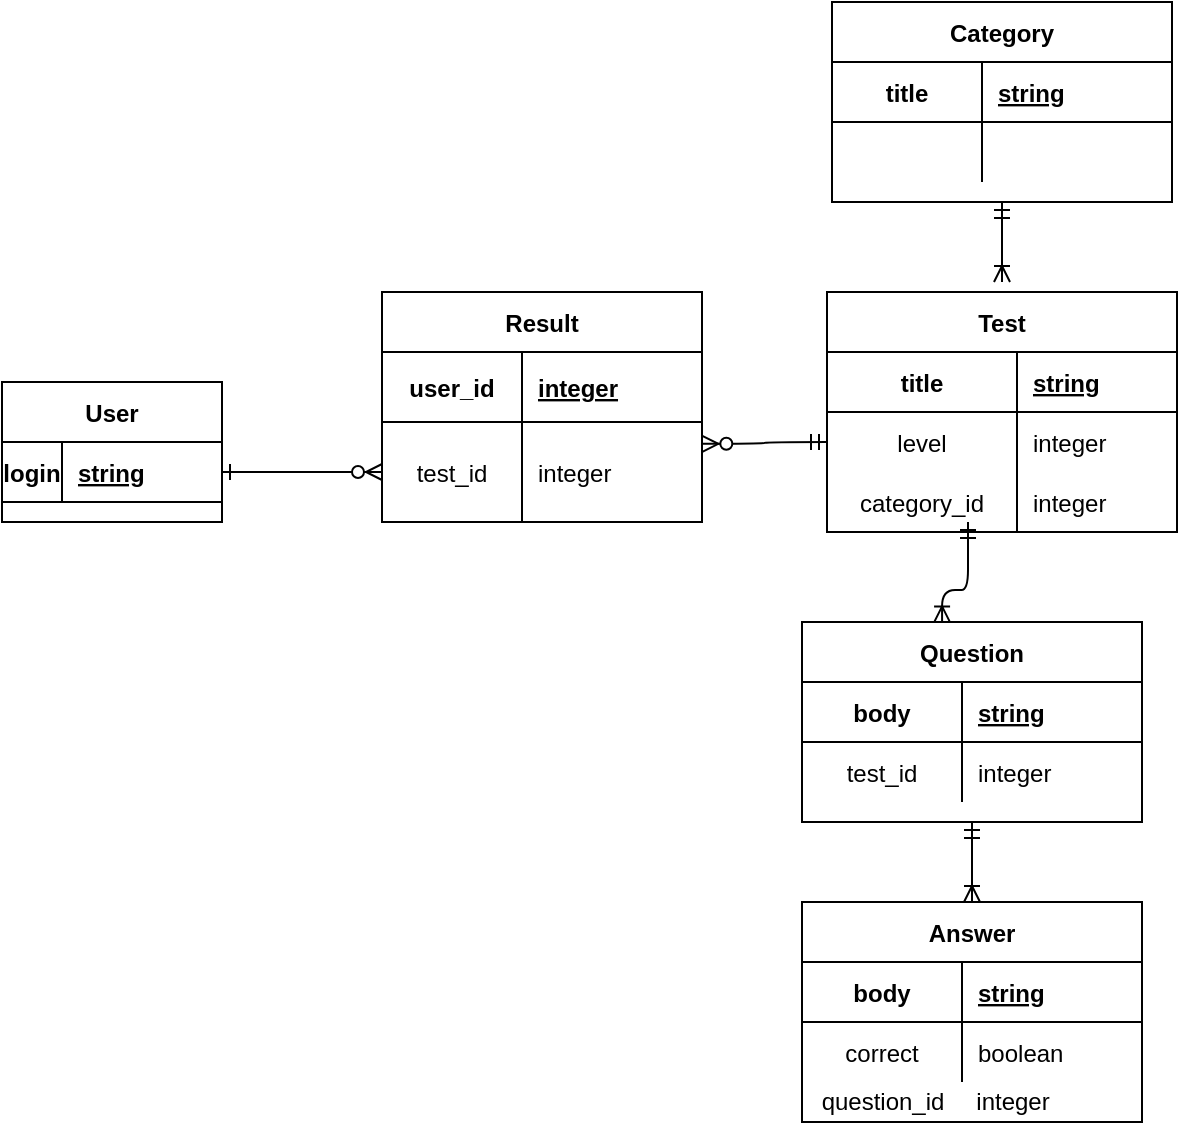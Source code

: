 <mxfile version="13.7.7" type="github">
  <diagram id="R2lEEEUBdFMjLlhIrx00" name="Page-1">
    <mxGraphModel dx="868" dy="1582" grid="1" gridSize="10" guides="1" tooltips="1" connect="1" arrows="1" fold="1" page="1" pageScale="1" pageWidth="850" pageHeight="1100" math="0" shadow="0" extFonts="Permanent Marker^https://fonts.googleapis.com/css?family=Permanent+Marker">
      <root>
        <mxCell id="0" />
        <mxCell id="1" parent="0" />
        <mxCell id="C-vyLk0tnHw3VtMMgP7b-1" value="" style="edgeStyle=entityRelationEdgeStyle;endArrow=ERzeroToMany;startArrow=ERone;endFill=1;startFill=0;" parent="1" source="C-vyLk0tnHw3VtMMgP7b-24" target="C-vyLk0tnHw3VtMMgP7b-6" edge="1">
          <mxGeometry width="100" height="100" relative="1" as="geometry">
            <mxPoint x="340" y="720" as="sourcePoint" />
            <mxPoint x="440" y="620" as="targetPoint" />
          </mxGeometry>
        </mxCell>
        <mxCell id="C-vyLk0tnHw3VtMMgP7b-23" value="User" style="shape=table;startSize=30;container=1;collapsible=1;childLayout=tableLayout;fixedRows=1;rowLines=0;fontStyle=1;align=center;resizeLast=1;" parent="1" vertex="1">
          <mxGeometry x="10" y="110" width="110" height="70" as="geometry" />
        </mxCell>
        <mxCell id="C-vyLk0tnHw3VtMMgP7b-24" value="" style="shape=partialRectangle;collapsible=0;dropTarget=0;pointerEvents=0;fillColor=none;points=[[0,0.5],[1,0.5]];portConstraint=eastwest;top=0;left=0;right=0;bottom=1;" parent="C-vyLk0tnHw3VtMMgP7b-23" vertex="1">
          <mxGeometry y="30" width="110" height="30" as="geometry" />
        </mxCell>
        <mxCell id="C-vyLk0tnHw3VtMMgP7b-25" value="login" style="shape=partialRectangle;overflow=hidden;connectable=0;fillColor=none;top=0;left=0;bottom=0;right=0;fontStyle=1;" parent="C-vyLk0tnHw3VtMMgP7b-24" vertex="1">
          <mxGeometry width="30" height="30" as="geometry" />
        </mxCell>
        <mxCell id="C-vyLk0tnHw3VtMMgP7b-26" value="string" style="shape=partialRectangle;overflow=hidden;connectable=0;fillColor=none;top=0;left=0;bottom=0;right=0;align=left;spacingLeft=6;fontStyle=5;" parent="C-vyLk0tnHw3VtMMgP7b-24" vertex="1">
          <mxGeometry x="30" width="80" height="30" as="geometry" />
        </mxCell>
        <mxCell id="3rdN5khloXPjxQFkCJTl-29" value="" style="edgeStyle=entityRelationEdgeStyle;fontSize=12;html=1;endArrow=ERmandOne;startArrow=ERzeroToMany;entryX=0;entryY=0.5;entryDx=0;entryDy=0;exitX=1.001;exitY=0.218;exitDx=0;exitDy=0;exitPerimeter=0;curved=1;startFill=1;endFill=0;" parent="1" source="C-vyLk0tnHw3VtMMgP7b-6" target="C-vyLk0tnHw3VtMMgP7b-17" edge="1">
          <mxGeometry width="100" height="100" relative="1" as="geometry">
            <mxPoint x="410" y="230" as="sourcePoint" />
            <mxPoint x="440" y="180" as="targetPoint" />
          </mxGeometry>
        </mxCell>
        <mxCell id="3rdN5khloXPjxQFkCJTl-33" value="" style="edgeStyle=elbowEdgeStyle;elbow=vertical;endArrow=ERmandOne;html=1;startArrow=ERoneToMany;startFill=0;endFill=0;exitX=0.412;exitY=0.002;exitDx=0;exitDy=0;exitPerimeter=0;" parent="1" source="3rdN5khloXPjxQFkCJTl-15" edge="1">
          <mxGeometry width="50" height="50" relative="1" as="geometry">
            <mxPoint x="500" y="230" as="sourcePoint" />
            <mxPoint x="493" y="180" as="targetPoint" />
            <Array as="points">
              <mxPoint x="513" y="214" />
            </Array>
          </mxGeometry>
        </mxCell>
        <mxCell id="3rdN5khloXPjxQFkCJTl-38" value="" style="edgeStyle=elbowEdgeStyle;elbow=vertical;endArrow=ERmandOne;html=1;exitX=0.5;exitY=0;exitDx=0;exitDy=0;entryX=0.5;entryY=1;entryDx=0;entryDy=0;startArrow=ERoneToMany;startFill=0;endFill=0;" parent="1" source="3rdN5khloXPjxQFkCJTl-22" target="3rdN5khloXPjxQFkCJTl-15" edge="1">
          <mxGeometry width="50" height="50" relative="1" as="geometry">
            <mxPoint x="440" y="360" as="sourcePoint" />
            <mxPoint x="490" y="350" as="targetPoint" />
          </mxGeometry>
        </mxCell>
        <mxCell id="3rdN5khloXPjxQFkCJTl-39" value="" style="edgeStyle=elbowEdgeStyle;elbow=vertical;endArrow=ERmandOne;html=1;entryX=0.5;entryY=1;entryDx=0;entryDy=0;startArrow=ERoneToMany;startFill=0;endFill=0;" parent="1" target="3rdN5khloXPjxQFkCJTl-8" edge="1">
          <mxGeometry width="50" height="50" relative="1" as="geometry">
            <mxPoint x="510" y="60" as="sourcePoint" />
            <mxPoint x="510" y="10" as="targetPoint" />
            <Array as="points">
              <mxPoint x="510" y="60" />
            </Array>
          </mxGeometry>
        </mxCell>
        <mxCell id="3rdN5khloXPjxQFkCJTl-8" value="Category" style="shape=table;startSize=30;container=1;collapsible=1;childLayout=tableLayout;fixedRows=1;rowLines=0;fontStyle=1;align=center;resizeLast=1;" parent="1" vertex="1">
          <mxGeometry x="425" y="-80" width="170" height="100" as="geometry" />
        </mxCell>
        <mxCell id="3rdN5khloXPjxQFkCJTl-9" value="" style="shape=partialRectangle;collapsible=0;dropTarget=0;pointerEvents=0;fillColor=none;points=[[0,0.5],[1,0.5]];portConstraint=eastwest;top=0;left=0;right=0;bottom=1;" parent="3rdN5khloXPjxQFkCJTl-8" vertex="1">
          <mxGeometry y="30" width="170" height="30" as="geometry" />
        </mxCell>
        <mxCell id="3rdN5khloXPjxQFkCJTl-10" value="title" style="shape=partialRectangle;overflow=hidden;connectable=0;fillColor=none;top=0;left=0;bottom=0;right=0;fontStyle=1;" parent="3rdN5khloXPjxQFkCJTl-9" vertex="1">
          <mxGeometry width="75" height="30" as="geometry" />
        </mxCell>
        <mxCell id="3rdN5khloXPjxQFkCJTl-11" value="string" style="shape=partialRectangle;overflow=hidden;connectable=0;fillColor=none;top=0;left=0;bottom=0;right=0;align=left;spacingLeft=6;fontStyle=5;" parent="3rdN5khloXPjxQFkCJTl-9" vertex="1">
          <mxGeometry x="75" width="95" height="30" as="geometry" />
        </mxCell>
        <mxCell id="3rdN5khloXPjxQFkCJTl-12" value="" style="shape=partialRectangle;collapsible=0;dropTarget=0;pointerEvents=0;fillColor=none;points=[[0,0.5],[1,0.5]];portConstraint=eastwest;top=0;left=0;right=0;bottom=0;" parent="3rdN5khloXPjxQFkCJTl-8" vertex="1">
          <mxGeometry y="60" width="170" height="30" as="geometry" />
        </mxCell>
        <mxCell id="3rdN5khloXPjxQFkCJTl-13" value="" style="shape=partialRectangle;overflow=hidden;connectable=0;fillColor=none;top=0;left=0;bottom=0;right=0;" parent="3rdN5khloXPjxQFkCJTl-12" vertex="1">
          <mxGeometry width="75" height="30" as="geometry" />
        </mxCell>
        <mxCell id="3rdN5khloXPjxQFkCJTl-14" value="" style="shape=partialRectangle;overflow=hidden;connectable=0;fillColor=none;top=0;left=0;bottom=0;right=0;align=left;spacingLeft=6;" parent="3rdN5khloXPjxQFkCJTl-12" vertex="1">
          <mxGeometry x="75" width="95" height="30" as="geometry" />
        </mxCell>
        <mxCell id="C-vyLk0tnHw3VtMMgP7b-2" value="Result" style="shape=table;startSize=30;container=1;collapsible=1;childLayout=tableLayout;fixedRows=1;rowLines=0;fontStyle=1;align=center;resizeLast=1;" parent="1" vertex="1">
          <mxGeometry x="200" y="65" width="160" height="115" as="geometry" />
        </mxCell>
        <mxCell id="C-vyLk0tnHw3VtMMgP7b-3" value="" style="shape=partialRectangle;collapsible=0;dropTarget=0;pointerEvents=0;fillColor=none;points=[[0,0.5],[1,0.5]];portConstraint=eastwest;top=0;left=0;right=0;bottom=1;" parent="C-vyLk0tnHw3VtMMgP7b-2" vertex="1">
          <mxGeometry y="30" width="160" height="35" as="geometry" />
        </mxCell>
        <mxCell id="C-vyLk0tnHw3VtMMgP7b-4" value="user_id" style="shape=partialRectangle;overflow=hidden;connectable=0;fillColor=none;top=0;left=0;bottom=0;right=0;fontStyle=1;" parent="C-vyLk0tnHw3VtMMgP7b-3" vertex="1">
          <mxGeometry width="70" height="35" as="geometry" />
        </mxCell>
        <mxCell id="C-vyLk0tnHw3VtMMgP7b-5" value="integer" style="shape=partialRectangle;overflow=hidden;connectable=0;fillColor=none;top=0;left=0;bottom=0;right=0;align=left;spacingLeft=6;fontStyle=5;" parent="C-vyLk0tnHw3VtMMgP7b-3" vertex="1">
          <mxGeometry x="70" width="90" height="35" as="geometry" />
        </mxCell>
        <mxCell id="C-vyLk0tnHw3VtMMgP7b-6" value="" style="shape=partialRectangle;collapsible=0;dropTarget=0;pointerEvents=0;fillColor=none;points=[[0,0.5],[1,0.5]];portConstraint=eastwest;top=0;left=0;right=0;bottom=0;" parent="C-vyLk0tnHw3VtMMgP7b-2" vertex="1">
          <mxGeometry y="65" width="160" height="50" as="geometry" />
        </mxCell>
        <mxCell id="C-vyLk0tnHw3VtMMgP7b-7" value="test_id" style="shape=partialRectangle;overflow=hidden;connectable=0;fillColor=none;top=0;left=0;bottom=0;right=0;" parent="C-vyLk0tnHw3VtMMgP7b-6" vertex="1">
          <mxGeometry width="70" height="50" as="geometry" />
        </mxCell>
        <mxCell id="C-vyLk0tnHw3VtMMgP7b-8" value="integer" style="shape=partialRectangle;overflow=hidden;connectable=0;fillColor=none;top=0;left=0;bottom=0;right=0;align=left;spacingLeft=6;" parent="C-vyLk0tnHw3VtMMgP7b-6" vertex="1">
          <mxGeometry x="70" width="90" height="50" as="geometry" />
        </mxCell>
        <mxCell id="C-vyLk0tnHw3VtMMgP7b-13" value="Test" style="shape=table;startSize=30;container=1;collapsible=1;childLayout=tableLayout;fixedRows=1;rowLines=0;fontStyle=1;align=center;resizeLast=1;" parent="1" vertex="1">
          <mxGeometry x="422.5" y="65" width="175" height="120" as="geometry" />
        </mxCell>
        <mxCell id="C-vyLk0tnHw3VtMMgP7b-14" value="" style="shape=partialRectangle;collapsible=0;dropTarget=0;pointerEvents=0;fillColor=none;points=[[0,0.5],[1,0.5]];portConstraint=eastwest;top=0;left=0;right=0;bottom=1;" parent="C-vyLk0tnHw3VtMMgP7b-13" vertex="1">
          <mxGeometry y="30" width="175" height="30" as="geometry" />
        </mxCell>
        <mxCell id="C-vyLk0tnHw3VtMMgP7b-15" value="title" style="shape=partialRectangle;overflow=hidden;connectable=0;fillColor=none;top=0;left=0;bottom=0;right=0;fontStyle=1;" parent="C-vyLk0tnHw3VtMMgP7b-14" vertex="1">
          <mxGeometry width="95" height="30" as="geometry" />
        </mxCell>
        <mxCell id="C-vyLk0tnHw3VtMMgP7b-16" value="string" style="shape=partialRectangle;overflow=hidden;connectable=0;fillColor=none;top=0;left=0;bottom=0;right=0;align=left;spacingLeft=6;fontStyle=5;" parent="C-vyLk0tnHw3VtMMgP7b-14" vertex="1">
          <mxGeometry x="95" width="80" height="30" as="geometry" />
        </mxCell>
        <mxCell id="C-vyLk0tnHw3VtMMgP7b-17" value="" style="shape=partialRectangle;collapsible=0;dropTarget=0;pointerEvents=0;fillColor=none;points=[[0,0.5],[1,0.5]];portConstraint=eastwest;top=0;left=0;right=0;bottom=0;" parent="C-vyLk0tnHw3VtMMgP7b-13" vertex="1">
          <mxGeometry y="60" width="175" height="30" as="geometry" />
        </mxCell>
        <mxCell id="C-vyLk0tnHw3VtMMgP7b-18" value="level" style="shape=partialRectangle;overflow=hidden;connectable=0;fillColor=none;top=0;left=0;bottom=0;right=0;" parent="C-vyLk0tnHw3VtMMgP7b-17" vertex="1">
          <mxGeometry width="95" height="30" as="geometry" />
        </mxCell>
        <mxCell id="C-vyLk0tnHw3VtMMgP7b-19" value="integer" style="shape=partialRectangle;overflow=hidden;connectable=0;fillColor=none;top=0;left=0;bottom=0;right=0;align=left;spacingLeft=6;" parent="C-vyLk0tnHw3VtMMgP7b-17" vertex="1">
          <mxGeometry x="95" width="80" height="30" as="geometry" />
        </mxCell>
        <mxCell id="C-vyLk0tnHw3VtMMgP7b-20" value="" style="shape=partialRectangle;collapsible=0;dropTarget=0;pointerEvents=0;fillColor=none;points=[[0,0.5],[1,0.5]];portConstraint=eastwest;top=0;left=0;right=0;bottom=0;" parent="C-vyLk0tnHw3VtMMgP7b-13" vertex="1">
          <mxGeometry y="90" width="175" height="30" as="geometry" />
        </mxCell>
        <mxCell id="C-vyLk0tnHw3VtMMgP7b-21" value="category_id" style="shape=partialRectangle;overflow=hidden;connectable=0;fillColor=none;top=0;left=0;bottom=0;right=0;" parent="C-vyLk0tnHw3VtMMgP7b-20" vertex="1">
          <mxGeometry width="95" height="30" as="geometry" />
        </mxCell>
        <mxCell id="C-vyLk0tnHw3VtMMgP7b-22" value="integer" style="shape=partialRectangle;overflow=hidden;connectable=0;fillColor=none;top=0;left=0;bottom=0;right=0;align=left;spacingLeft=6;" parent="C-vyLk0tnHw3VtMMgP7b-20" vertex="1">
          <mxGeometry x="95" width="80" height="30" as="geometry" />
        </mxCell>
        <mxCell id="3rdN5khloXPjxQFkCJTl-22" value="Answer" style="shape=table;startSize=30;container=1;collapsible=1;childLayout=tableLayout;fixedRows=1;rowLines=0;fontStyle=1;align=center;resizeLast=1;" parent="1" vertex="1">
          <mxGeometry x="410" y="370" width="170" height="110" as="geometry" />
        </mxCell>
        <mxCell id="3rdN5khloXPjxQFkCJTl-23" value="" style="shape=partialRectangle;collapsible=0;dropTarget=0;pointerEvents=0;fillColor=none;points=[[0,0.5],[1,0.5]];portConstraint=eastwest;top=0;left=0;right=0;bottom=1;" parent="3rdN5khloXPjxQFkCJTl-22" vertex="1">
          <mxGeometry y="30" width="170" height="30" as="geometry" />
        </mxCell>
        <mxCell id="3rdN5khloXPjxQFkCJTl-24" value="body" style="shape=partialRectangle;overflow=hidden;connectable=0;fillColor=none;top=0;left=0;bottom=0;right=0;fontStyle=1;" parent="3rdN5khloXPjxQFkCJTl-23" vertex="1">
          <mxGeometry width="80" height="30" as="geometry" />
        </mxCell>
        <mxCell id="3rdN5khloXPjxQFkCJTl-25" value="string" style="shape=partialRectangle;overflow=hidden;connectable=0;fillColor=none;top=0;left=0;bottom=0;right=0;align=left;spacingLeft=6;fontStyle=5;" parent="3rdN5khloXPjxQFkCJTl-23" vertex="1">
          <mxGeometry x="80" width="90" height="30" as="geometry" />
        </mxCell>
        <mxCell id="3rdN5khloXPjxQFkCJTl-26" value="" style="shape=partialRectangle;collapsible=0;dropTarget=0;pointerEvents=0;fillColor=none;points=[[0,0.5],[1,0.5]];portConstraint=eastwest;top=0;left=0;right=0;bottom=0;" parent="3rdN5khloXPjxQFkCJTl-22" vertex="1">
          <mxGeometry y="60" width="170" height="30" as="geometry" />
        </mxCell>
        <mxCell id="3rdN5khloXPjxQFkCJTl-27" value="correct" style="shape=partialRectangle;overflow=hidden;connectable=0;fillColor=none;top=0;left=0;bottom=0;right=0;" parent="3rdN5khloXPjxQFkCJTl-26" vertex="1">
          <mxGeometry width="80" height="30" as="geometry" />
        </mxCell>
        <mxCell id="3rdN5khloXPjxQFkCJTl-28" value="boolean" style="shape=partialRectangle;overflow=hidden;connectable=0;fillColor=none;top=0;left=0;bottom=0;right=0;align=left;spacingLeft=6;" parent="3rdN5khloXPjxQFkCJTl-26" vertex="1">
          <mxGeometry x="80" width="90" height="30" as="geometry" />
        </mxCell>
        <mxCell id="3rdN5khloXPjxQFkCJTl-15" value="Question" style="shape=table;startSize=30;container=1;collapsible=1;childLayout=tableLayout;fixedRows=1;rowLines=0;fontStyle=1;align=center;resizeLast=1;" parent="1" vertex="1">
          <mxGeometry x="410" y="230" width="170" height="100" as="geometry" />
        </mxCell>
        <mxCell id="3rdN5khloXPjxQFkCJTl-16" value="" style="shape=partialRectangle;collapsible=0;dropTarget=0;pointerEvents=0;fillColor=none;points=[[0,0.5],[1,0.5]];portConstraint=eastwest;top=0;left=0;right=0;bottom=1;" parent="3rdN5khloXPjxQFkCJTl-15" vertex="1">
          <mxGeometry y="30" width="170" height="30" as="geometry" />
        </mxCell>
        <mxCell id="3rdN5khloXPjxQFkCJTl-17" value="body" style="shape=partialRectangle;overflow=hidden;connectable=0;fillColor=none;top=0;left=0;bottom=0;right=0;fontStyle=1;" parent="3rdN5khloXPjxQFkCJTl-16" vertex="1">
          <mxGeometry width="80" height="30" as="geometry" />
        </mxCell>
        <mxCell id="3rdN5khloXPjxQFkCJTl-18" value="string" style="shape=partialRectangle;overflow=hidden;connectable=0;fillColor=none;top=0;left=0;bottom=0;right=0;align=left;spacingLeft=6;fontStyle=5;" parent="3rdN5khloXPjxQFkCJTl-16" vertex="1">
          <mxGeometry x="80" width="90" height="30" as="geometry" />
        </mxCell>
        <mxCell id="3rdN5khloXPjxQFkCJTl-19" value="" style="shape=partialRectangle;collapsible=0;dropTarget=0;pointerEvents=0;fillColor=none;points=[[0,0.5],[1,0.5]];portConstraint=eastwest;top=0;left=0;right=0;bottom=0;" parent="3rdN5khloXPjxQFkCJTl-15" vertex="1">
          <mxGeometry y="60" width="170" height="30" as="geometry" />
        </mxCell>
        <mxCell id="3rdN5khloXPjxQFkCJTl-20" value="test_id" style="shape=partialRectangle;overflow=hidden;connectable=0;fillColor=none;top=0;left=0;bottom=0;right=0;" parent="3rdN5khloXPjxQFkCJTl-19" vertex="1">
          <mxGeometry width="80" height="30" as="geometry" />
        </mxCell>
        <mxCell id="3rdN5khloXPjxQFkCJTl-21" value="integer" style="shape=partialRectangle;overflow=hidden;connectable=0;fillColor=none;top=0;left=0;bottom=0;right=0;align=left;spacingLeft=6;" parent="3rdN5khloXPjxQFkCJTl-19" vertex="1">
          <mxGeometry x="80" width="90" height="30" as="geometry" />
        </mxCell>
        <mxCell id="fNqu7rF8U9Jz2Lq0wInD-2" value="question_id" style="text;html=1;align=center;verticalAlign=middle;resizable=0;points=[];autosize=1;" vertex="1" parent="1">
          <mxGeometry x="410" y="460" width="80" height="20" as="geometry" />
        </mxCell>
        <mxCell id="fNqu7rF8U9Jz2Lq0wInD-6" value="integer" style="text;html=1;align=center;verticalAlign=middle;resizable=0;points=[];autosize=1;" vertex="1" parent="1">
          <mxGeometry x="490" y="460" width="50" height="20" as="geometry" />
        </mxCell>
      </root>
    </mxGraphModel>
  </diagram>
</mxfile>
